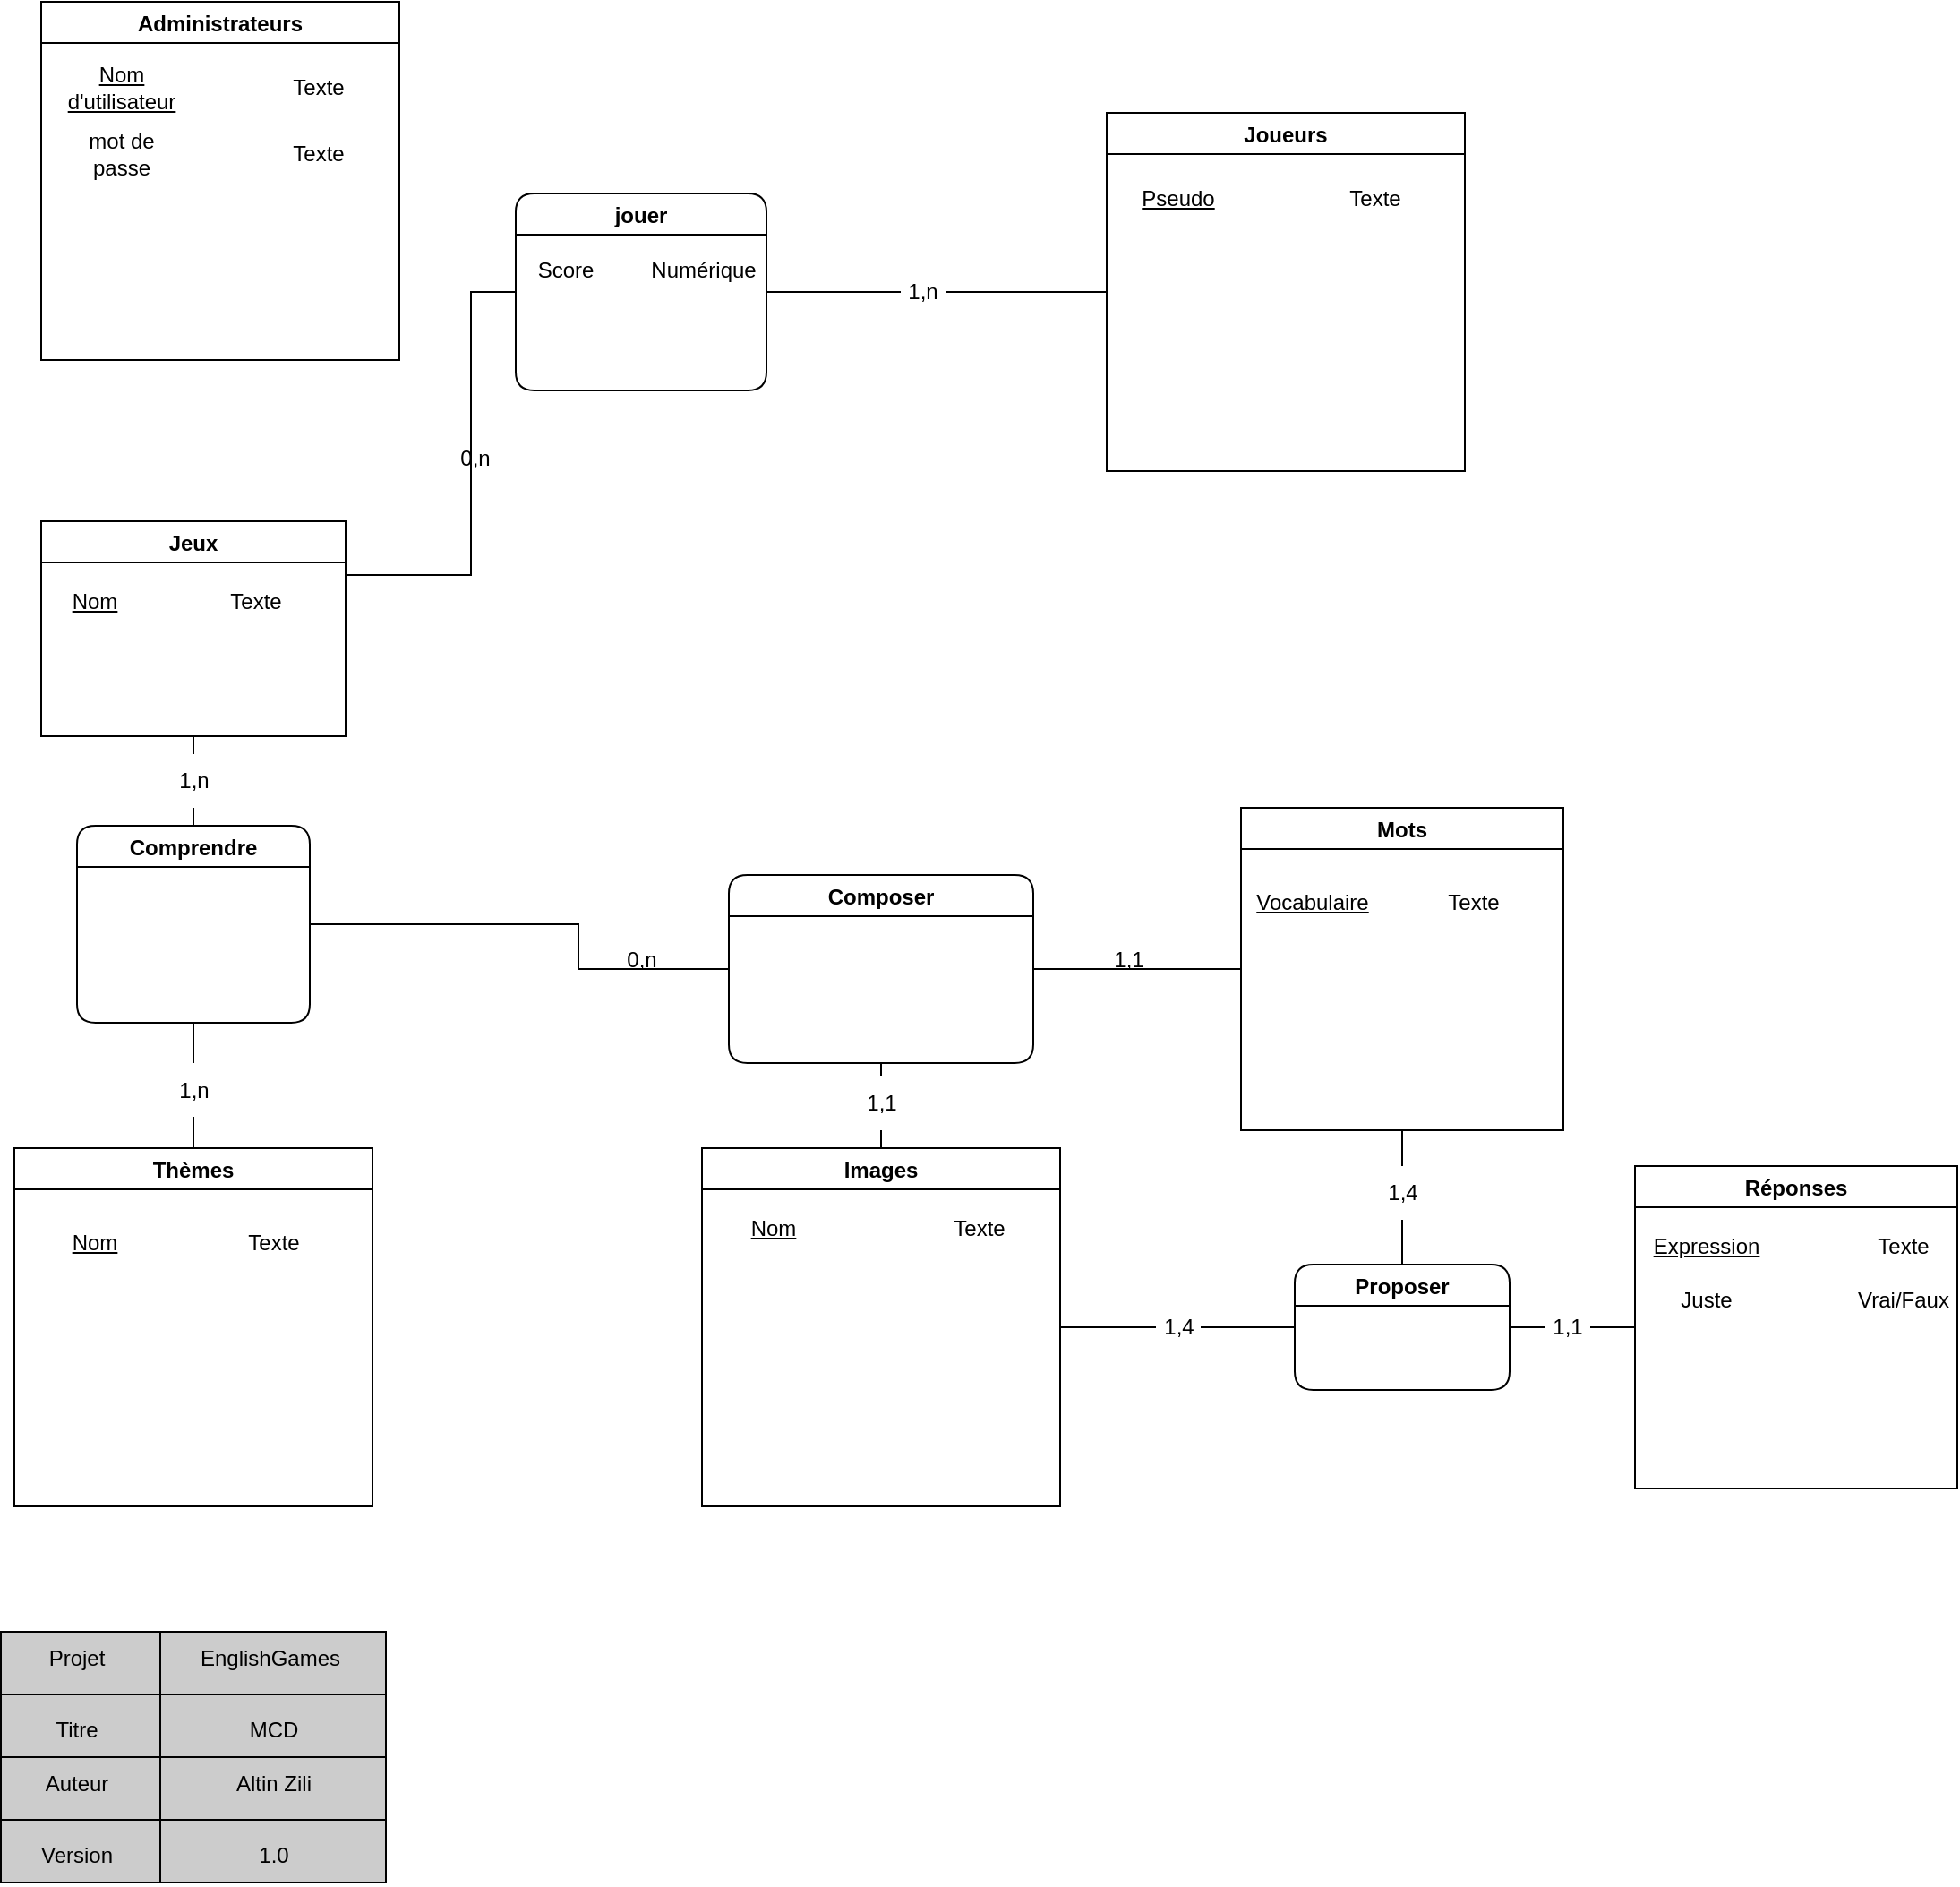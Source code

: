 <mxfile version="16.5.1" type="device"><diagram id="LkeEpmwv1fhadgkWSm8O" name="Page-1"><mxGraphModel dx="1038" dy="1476" grid="1" gridSize="10" guides="1" tooltips="1" connect="1" arrows="1" fold="1" page="1" pageScale="1" pageWidth="1169" pageHeight="827" background="none" math="0" shadow="0"><root><mxCell id="0"/><mxCell id="1" parent="0"/><mxCell id="7w-jMcjyuwnEp5I04G4P-1" value="Jeux" style="swimlane;" parent="1" vertex="1"><mxGeometry x="80" y="-30" width="170" height="120" as="geometry"><mxRectangle x="60" y="80" width="60" height="23" as="alternateBounds"/></mxGeometry></mxCell><mxCell id="7w-jMcjyuwnEp5I04G4P-17" value="Nom" style="text;html=1;strokeColor=none;fillColor=none;align=center;verticalAlign=middle;whiteSpace=wrap;rounded=0;fontStyle=4" parent="7w-jMcjyuwnEp5I04G4P-1" vertex="1"><mxGeometry y="30" width="60" height="30" as="geometry"/></mxCell><mxCell id="7w-jMcjyuwnEp5I04G4P-18" value="Texte" style="text;html=1;strokeColor=none;fillColor=none;align=center;verticalAlign=middle;whiteSpace=wrap;rounded=0;" parent="7w-jMcjyuwnEp5I04G4P-1" vertex="1"><mxGeometry x="90" y="30" width="60" height="30" as="geometry"/></mxCell><mxCell id="7w-jMcjyuwnEp5I04G4P-14" value="Images" style="swimlane;" parent="1" vertex="1"><mxGeometry x="449" y="320" width="200" height="200" as="geometry"/></mxCell><mxCell id="7w-jMcjyuwnEp5I04G4P-16" value="Nom" style="text;html=1;strokeColor=none;fillColor=none;align=center;verticalAlign=middle;whiteSpace=wrap;rounded=0;fontStyle=4" parent="7w-jMcjyuwnEp5I04G4P-14" vertex="1"><mxGeometry x="10" y="30" width="60" height="30" as="geometry"/></mxCell><mxCell id="DaNeo2F8KgyXPIU8U2ck-36" value="Texte" style="text;html=1;strokeColor=none;fillColor=none;align=center;verticalAlign=middle;whiteSpace=wrap;rounded=0;" parent="7w-jMcjyuwnEp5I04G4P-14" vertex="1"><mxGeometry x="130" y="30" width="50" height="30" as="geometry"/></mxCell><mxCell id="7w-jMcjyuwnEp5I04G4P-23" value="Mots" style="swimlane;startSize=23;" parent="1" vertex="1"><mxGeometry x="750" y="130" width="180" height="180" as="geometry"/></mxCell><mxCell id="DaNeo2F8KgyXPIU8U2ck-30" value="Vocabulaire" style="text;html=1;strokeColor=none;fillColor=none;align=center;verticalAlign=middle;whiteSpace=wrap;rounded=0;fontStyle=4" parent="7w-jMcjyuwnEp5I04G4P-23" vertex="1"><mxGeometry x="10" y="37.5" width="60" height="30" as="geometry"/></mxCell><mxCell id="DaNeo2F8KgyXPIU8U2ck-31" value="Texte" style="text;html=1;strokeColor=none;fillColor=none;align=center;verticalAlign=middle;whiteSpace=wrap;rounded=0;" parent="7w-jMcjyuwnEp5I04G4P-23" vertex="1"><mxGeometry x="100" y="37.5" width="60" height="30" as="geometry"/></mxCell><mxCell id="7w-jMcjyuwnEp5I04G4P-24" value="Composer" style="swimlane;rounded=1;" parent="1" vertex="1"><mxGeometry x="464" y="167.5" width="170" height="105" as="geometry"/></mxCell><mxCell id="7w-jMcjyuwnEp5I04G4P-32" value="" style="endArrow=none;html=1;rounded=0;exitX=0.5;exitY=0;exitDx=0;exitDy=0;entryX=0.5;entryY=1;entryDx=0;entryDy=0;startArrow=none;" parent="1" source="DaNeo2F8KgyXPIU8U2ck-63" target="7w-jMcjyuwnEp5I04G4P-24" edge="1"><mxGeometry width="50" height="50" relative="1" as="geometry"><mxPoint x="530" y="352.5" as="sourcePoint"/><mxPoint x="580" y="330" as="targetPoint"/><Array as="points"/></mxGeometry></mxCell><mxCell id="7w-jMcjyuwnEp5I04G4P-33" value="Thèmes" style="swimlane;rounded=0;" parent="1" vertex="1"><mxGeometry x="65" y="320" width="200" height="200" as="geometry"/></mxCell><mxCell id="DaNeo2F8KgyXPIU8U2ck-19" value="Nom" style="text;html=1;strokeColor=none;fillColor=none;align=center;verticalAlign=middle;whiteSpace=wrap;rounded=0;fontStyle=4" parent="7w-jMcjyuwnEp5I04G4P-33" vertex="1"><mxGeometry x="15" y="37.5" width="60" height="30" as="geometry"/></mxCell><mxCell id="DaNeo2F8KgyXPIU8U2ck-20" value="Texte" style="text;html=1;strokeColor=none;fillColor=none;align=center;verticalAlign=middle;whiteSpace=wrap;rounded=0;" parent="7w-jMcjyuwnEp5I04G4P-33" vertex="1"><mxGeometry x="115" y="37.5" width="60" height="30" as="geometry"/></mxCell><mxCell id="7w-jMcjyuwnEp5I04G4P-35" value="" style="endArrow=none;html=1;rounded=0;entryX=0;entryY=0.5;entryDx=0;entryDy=0;exitX=1;exitY=0.5;exitDx=0;exitDy=0;" parent="1" source="DaNeo2F8KgyXPIU8U2ck-6" target="7w-jMcjyuwnEp5I04G4P-24" edge="1"><mxGeometry width="50" height="50" relative="1" as="geometry"><mxPoint x="330" y="195" as="sourcePoint"/><mxPoint x="500" y="190" as="targetPoint"/><Array as="points"><mxPoint x="330" y="195"/><mxPoint x="380" y="195"/><mxPoint x="380" y="210"/><mxPoint x="380" y="220"/></Array></mxGeometry></mxCell><mxCell id="7w-jMcjyuwnEp5I04G4P-36" value="Réponses" style="swimlane;rounded=0;startSize=23;" parent="1" vertex="1"><mxGeometry x="970" y="330" width="180" height="180" as="geometry"/></mxCell><mxCell id="DaNeo2F8KgyXPIU8U2ck-26" value="Expression" style="text;html=1;strokeColor=none;fillColor=none;align=center;verticalAlign=middle;whiteSpace=wrap;rounded=0;fontStyle=4" parent="7w-jMcjyuwnEp5I04G4P-36" vertex="1"><mxGeometry x="10" y="30" width="60" height="30" as="geometry"/></mxCell><mxCell id="DaNeo2F8KgyXPIU8U2ck-28" value="Texte" style="text;html=1;strokeColor=none;fillColor=none;align=center;verticalAlign=middle;whiteSpace=wrap;rounded=0;" parent="7w-jMcjyuwnEp5I04G4P-36" vertex="1"><mxGeometry x="120" y="30" width="60" height="30" as="geometry"/></mxCell><mxCell id="DaNeo2F8KgyXPIU8U2ck-87" value="Juste" style="text;html=1;strokeColor=none;fillColor=none;align=center;verticalAlign=middle;whiteSpace=wrap;rounded=0;" parent="7w-jMcjyuwnEp5I04G4P-36" vertex="1"><mxGeometry x="10" y="60" width="60" height="30" as="geometry"/></mxCell><mxCell id="DaNeo2F8KgyXPIU8U2ck-88" value="Vrai/Faux" style="text;html=1;strokeColor=none;fillColor=none;align=center;verticalAlign=middle;whiteSpace=wrap;rounded=0;" parent="7w-jMcjyuwnEp5I04G4P-36" vertex="1"><mxGeometry x="120" y="60" width="60" height="30" as="geometry"/></mxCell><mxCell id="7w-jMcjyuwnEp5I04G4P-37" value="Joueurs" style="swimlane;rounded=0;startSize=23;" parent="1" vertex="1"><mxGeometry x="675" y="-258" width="200" height="200" as="geometry"/></mxCell><mxCell id="DaNeo2F8KgyXPIU8U2ck-12" value="Pseudo" style="text;html=1;strokeColor=none;fillColor=none;align=center;verticalAlign=middle;whiteSpace=wrap;rounded=0;fontStyle=4" parent="7w-jMcjyuwnEp5I04G4P-37" vertex="1"><mxGeometry x="10" y="33" width="60" height="30" as="geometry"/></mxCell><mxCell id="DaNeo2F8KgyXPIU8U2ck-13" value="Texte" style="text;html=1;strokeColor=none;fillColor=none;align=center;verticalAlign=middle;whiteSpace=wrap;rounded=0;" parent="7w-jMcjyuwnEp5I04G4P-37" vertex="1"><mxGeometry x="120" y="33" width="60" height="30" as="geometry"/></mxCell><mxCell id="7w-jMcjyuwnEp5I04G4P-38" value="Administrateurs" style="swimlane;rounded=0;" parent="1" vertex="1"><mxGeometry x="80" y="-320" width="200" height="200" as="geometry"/></mxCell><mxCell id="DaNeo2F8KgyXPIU8U2ck-9" value="Nom d'utilisateur" style="text;html=1;strokeColor=none;fillColor=none;align=center;verticalAlign=middle;whiteSpace=wrap;rounded=0;fontStyle=4" parent="7w-jMcjyuwnEp5I04G4P-38" vertex="1"><mxGeometry x="15" y="33" width="60" height="30" as="geometry"/></mxCell><mxCell id="DaNeo2F8KgyXPIU8U2ck-11" value="Texte" style="text;html=1;strokeColor=none;fillColor=none;align=center;verticalAlign=middle;whiteSpace=wrap;rounded=0;" parent="7w-jMcjyuwnEp5I04G4P-38" vertex="1"><mxGeometry x="125" y="33" width="60" height="30" as="geometry"/></mxCell><mxCell id="DaNeo2F8KgyXPIU8U2ck-94" value="mot de passe" style="text;html=1;strokeColor=none;fillColor=none;align=center;verticalAlign=middle;whiteSpace=wrap;rounded=0;" parent="7w-jMcjyuwnEp5I04G4P-38" vertex="1"><mxGeometry x="15" y="70" width="60" height="30" as="geometry"/></mxCell><mxCell id="DaNeo2F8KgyXPIU8U2ck-95" value="Texte" style="text;html=1;strokeColor=none;fillColor=none;align=center;verticalAlign=middle;whiteSpace=wrap;rounded=0;" parent="7w-jMcjyuwnEp5I04G4P-38" vertex="1"><mxGeometry x="125" y="70" width="60" height="30" as="geometry"/></mxCell><mxCell id="7w-jMcjyuwnEp5I04G4P-31" value="" style="endArrow=none;html=1;rounded=0;entryX=0;entryY=0.5;entryDx=0;entryDy=0;exitX=1;exitY=0.5;exitDx=0;exitDy=0;" parent="1" source="7w-jMcjyuwnEp5I04G4P-24" target="7w-jMcjyuwnEp5I04G4P-23" edge="1"><mxGeometry width="50" height="50" relative="1" as="geometry"><mxPoint x="670" y="250" as="sourcePoint"/><mxPoint x="690" y="280" as="targetPoint"/></mxGeometry></mxCell><mxCell id="DaNeo2F8KgyXPIU8U2ck-6" value="Comprendre" style="swimlane;rounded=1;" parent="1" vertex="1"><mxGeometry x="100" y="140" width="130" height="110" as="geometry"/></mxCell><mxCell id="DaNeo2F8KgyXPIU8U2ck-7" value="" style="endArrow=none;html=1;rounded=0;exitX=0.5;exitY=0;exitDx=0;exitDy=0;entryX=0.5;entryY=1;entryDx=0;entryDy=0;startArrow=none;" parent="1" source="DaNeo2F8KgyXPIU8U2ck-44" target="7w-jMcjyuwnEp5I04G4P-1" edge="1"><mxGeometry width="50" height="50" relative="1" as="geometry"><mxPoint x="200" y="130" as="sourcePoint"/><mxPoint x="200" y="110" as="targetPoint"/><Array as="points"/></mxGeometry></mxCell><mxCell id="DaNeo2F8KgyXPIU8U2ck-8" value="" style="endArrow=none;html=1;rounded=0;entryX=0.5;entryY=1;entryDx=0;entryDy=0;exitX=0.5;exitY=0;exitDx=0;exitDy=0;startArrow=none;" parent="1" source="DaNeo2F8KgyXPIU8U2ck-48" target="DaNeo2F8KgyXPIU8U2ck-6" edge="1"><mxGeometry width="50" height="50" relative="1" as="geometry"><mxPoint x="200" y="280" as="sourcePoint"/><mxPoint x="200" y="260" as="targetPoint"/></mxGeometry></mxCell><mxCell id="DaNeo2F8KgyXPIU8U2ck-17" value="jouer" style="swimlane;rounded=1;startSize=23;" parent="1" vertex="1"><mxGeometry x="345" y="-213" width="140" height="110" as="geometry"/></mxCell><mxCell id="DaNeo2F8KgyXPIU8U2ck-14" value="Score" style="text;html=1;strokeColor=none;fillColor=none;align=center;verticalAlign=middle;whiteSpace=wrap;rounded=0;" parent="DaNeo2F8KgyXPIU8U2ck-17" vertex="1"><mxGeometry x="-2.5" y="28" width="60" height="30" as="geometry"/></mxCell><mxCell id="DaNeo2F8KgyXPIU8U2ck-15" value="Numérique" style="text;html=1;strokeColor=none;fillColor=none;align=center;verticalAlign=middle;whiteSpace=wrap;rounded=0;" parent="DaNeo2F8KgyXPIU8U2ck-17" vertex="1"><mxGeometry x="75" y="28" width="60" height="30" as="geometry"/></mxCell><mxCell id="DaNeo2F8KgyXPIU8U2ck-44" value="1,n" style="text;html=1;strokeColor=none;fillColor=none;align=center;verticalAlign=middle;whiteSpace=wrap;rounded=0;" parent="1" vertex="1"><mxGeometry x="152.5" y="100" width="25" height="30" as="geometry"/></mxCell><mxCell id="DaNeo2F8KgyXPIU8U2ck-47" value="" style="endArrow=none;html=1;rounded=0;exitX=0.5;exitY=0;exitDx=0;exitDy=0;entryX=0.5;entryY=1;entryDx=0;entryDy=0;" parent="1" source="DaNeo2F8KgyXPIU8U2ck-6" target="DaNeo2F8KgyXPIU8U2ck-44" edge="1"><mxGeometry width="50" height="50" relative="1" as="geometry"><mxPoint x="165" y="140" as="sourcePoint"/><mxPoint x="165" y="90" as="targetPoint"/><Array as="points"/></mxGeometry></mxCell><mxCell id="DaNeo2F8KgyXPIU8U2ck-48" value="1,n" style="text;html=1;strokeColor=none;fillColor=none;align=center;verticalAlign=middle;whiteSpace=wrap;rounded=0;" parent="1" vertex="1"><mxGeometry x="152.5" y="272.5" width="25" height="30" as="geometry"/></mxCell><mxCell id="DaNeo2F8KgyXPIU8U2ck-50" value="" style="endArrow=none;html=1;rounded=0;entryX=0.5;entryY=1;entryDx=0;entryDy=0;exitX=0.5;exitY=0;exitDx=0;exitDy=0;" parent="1" source="7w-jMcjyuwnEp5I04G4P-33" target="DaNeo2F8KgyXPIU8U2ck-48" edge="1"><mxGeometry width="50" height="50" relative="1" as="geometry"><mxPoint x="165" y="320" as="sourcePoint"/><mxPoint x="165" y="250" as="targetPoint"/></mxGeometry></mxCell><mxCell id="DaNeo2F8KgyXPIU8U2ck-57" value="" style="endArrow=none;html=1;rounded=0;exitX=1;exitY=0.25;exitDx=0;exitDy=0;entryX=0;entryY=0.5;entryDx=0;entryDy=0;" parent="1" source="7w-jMcjyuwnEp5I04G4P-1" target="DaNeo2F8KgyXPIU8U2ck-17" edge="1"><mxGeometry width="50" height="50" relative="1" as="geometry"><mxPoint x="275" y="-30" as="sourcePoint"/><mxPoint x="325" y="-80" as="targetPoint"/><Array as="points"><mxPoint x="320"/><mxPoint x="320" y="-158"/></Array></mxGeometry></mxCell><mxCell id="DaNeo2F8KgyXPIU8U2ck-52" value="0,n" style="text;html=1;strokeColor=none;fillColor=none;align=center;verticalAlign=middle;whiteSpace=wrap;rounded=0;" parent="1" vertex="1"><mxGeometry x="310" y="-80" width="25" height="30" as="geometry"/></mxCell><mxCell id="DaNeo2F8KgyXPIU8U2ck-60" value="0,n" style="text;html=1;strokeColor=none;fillColor=none;align=center;verticalAlign=middle;whiteSpace=wrap;rounded=0;" parent="1" vertex="1"><mxGeometry x="402.5" y="200" width="25" height="30" as="geometry"/></mxCell><mxCell id="DaNeo2F8KgyXPIU8U2ck-64" value="1,1" style="text;html=1;strokeColor=none;fillColor=none;align=center;verticalAlign=middle;whiteSpace=wrap;rounded=0;" parent="1" vertex="1"><mxGeometry x="675" y="200" width="25" height="30" as="geometry"/></mxCell><mxCell id="DaNeo2F8KgyXPIU8U2ck-63" value="1,1" style="text;html=1;strokeColor=none;fillColor=none;align=center;verticalAlign=middle;whiteSpace=wrap;rounded=0;" parent="1" vertex="1"><mxGeometry x="536.5" y="280" width="25" height="30" as="geometry"/></mxCell><mxCell id="DaNeo2F8KgyXPIU8U2ck-66" value="" style="endArrow=none;html=1;rounded=0;exitX=0.5;exitY=0;exitDx=0;exitDy=0;entryX=0.5;entryY=1;entryDx=0;entryDy=0;" parent="1" source="7w-jMcjyuwnEp5I04G4P-14" target="DaNeo2F8KgyXPIU8U2ck-63" edge="1"><mxGeometry width="50" height="50" relative="1" as="geometry"><mxPoint x="549" y="320" as="sourcePoint"/><mxPoint x="549" y="272.5" as="targetPoint"/><Array as="points"/></mxGeometry></mxCell><mxCell id="DaNeo2F8KgyXPIU8U2ck-72" value="Proposer" style="swimlane;rounded=1;" parent="1" vertex="1"><mxGeometry x="780" y="385" width="120" height="70" as="geometry"/></mxCell><mxCell id="DaNeo2F8KgyXPIU8U2ck-82" value="" style="endArrow=none;html=1;rounded=0;exitX=1;exitY=0.5;exitDx=0;exitDy=0;entryX=0;entryY=0.5;entryDx=0;entryDy=0;startArrow=none;" parent="1" source="DaNeo2F8KgyXPIU8U2ck-90" target="DaNeo2F8KgyXPIU8U2ck-72" edge="1"><mxGeometry width="50" height="50" relative="1" as="geometry"><mxPoint x="675" y="420" as="sourcePoint"/><mxPoint x="725" y="370" as="targetPoint"/></mxGeometry></mxCell><mxCell id="DaNeo2F8KgyXPIU8U2ck-83" value="" style="endArrow=none;html=1;rounded=0;exitX=1;exitY=0.5;exitDx=0;exitDy=0;entryX=0;entryY=0.5;entryDx=0;entryDy=0;startArrow=none;" parent="1" source="DaNeo2F8KgyXPIU8U2ck-58" target="7w-jMcjyuwnEp5I04G4P-37" edge="1"><mxGeometry width="50" height="50" relative="1" as="geometry"><mxPoint x="536.5" y="-133" as="sourcePoint"/><mxPoint x="586.5" y="-183" as="targetPoint"/></mxGeometry></mxCell><mxCell id="DaNeo2F8KgyXPIU8U2ck-58" value="1,n" style="text;html=1;strokeColor=none;fillColor=none;align=center;verticalAlign=middle;whiteSpace=wrap;rounded=0;" parent="1" vertex="1"><mxGeometry x="560" y="-173" width="25" height="30" as="geometry"/></mxCell><mxCell id="DaNeo2F8KgyXPIU8U2ck-84" value="" style="endArrow=none;html=1;rounded=0;exitX=1;exitY=0.5;exitDx=0;exitDy=0;entryX=0;entryY=0.5;entryDx=0;entryDy=0;" parent="1" source="DaNeo2F8KgyXPIU8U2ck-17" target="DaNeo2F8KgyXPIU8U2ck-58" edge="1"><mxGeometry width="50" height="50" relative="1" as="geometry"><mxPoint x="485" y="-158" as="sourcePoint"/><mxPoint x="675" y="-158" as="targetPoint"/></mxGeometry></mxCell><mxCell id="DaNeo2F8KgyXPIU8U2ck-85" value="" style="endArrow=none;html=1;rounded=0;entryX=0.5;entryY=1;entryDx=0;entryDy=0;exitX=0.5;exitY=0;exitDx=0;exitDy=0;startArrow=none;" parent="1" source="DaNeo2F8KgyXPIU8U2ck-91" target="7w-jMcjyuwnEp5I04G4P-23" edge="1"><mxGeometry width="50" height="50" relative="1" as="geometry"><mxPoint x="805" y="370" as="sourcePoint"/><mxPoint x="855" y="320" as="targetPoint"/></mxGeometry></mxCell><mxCell id="DaNeo2F8KgyXPIU8U2ck-86" value="" style="endArrow=none;html=1;rounded=0;exitX=1;exitY=0.5;exitDx=0;exitDy=0;entryX=0;entryY=0.5;entryDx=0;entryDy=0;startArrow=none;" parent="1" source="DaNeo2F8KgyXPIU8U2ck-62" target="7w-jMcjyuwnEp5I04G4P-36" edge="1"><mxGeometry width="50" height="50" relative="1" as="geometry"><mxPoint x="910" y="445" as="sourcePoint"/><mxPoint x="960" y="395" as="targetPoint"/></mxGeometry></mxCell><mxCell id="DaNeo2F8KgyXPIU8U2ck-62" value="1,1" style="text;html=1;strokeColor=none;fillColor=none;align=center;verticalAlign=middle;whiteSpace=wrap;rounded=0;" parent="1" vertex="1"><mxGeometry x="920" y="405" width="25" height="30" as="geometry"/></mxCell><mxCell id="DaNeo2F8KgyXPIU8U2ck-89" value="" style="endArrow=none;html=1;rounded=0;exitX=1;exitY=0.5;exitDx=0;exitDy=0;entryX=0;entryY=0.5;entryDx=0;entryDy=0;" parent="1" source="DaNeo2F8KgyXPIU8U2ck-72" target="DaNeo2F8KgyXPIU8U2ck-62" edge="1"><mxGeometry width="50" height="50" relative="1" as="geometry"><mxPoint x="900" y="420" as="sourcePoint"/><mxPoint x="970" y="420" as="targetPoint"/></mxGeometry></mxCell><mxCell id="DaNeo2F8KgyXPIU8U2ck-91" value="1,4" style="text;html=1;strokeColor=none;fillColor=none;align=center;verticalAlign=middle;whiteSpace=wrap;rounded=0;" parent="1" vertex="1"><mxGeometry x="827.5" y="330" width="25" height="30" as="geometry"/></mxCell><mxCell id="DaNeo2F8KgyXPIU8U2ck-92" value="" style="endArrow=none;html=1;rounded=0;entryX=0.5;entryY=1;entryDx=0;entryDy=0;exitX=0.5;exitY=0;exitDx=0;exitDy=0;" parent="1" source="DaNeo2F8KgyXPIU8U2ck-72" target="DaNeo2F8KgyXPIU8U2ck-91" edge="1"><mxGeometry width="50" height="50" relative="1" as="geometry"><mxPoint x="840" y="385" as="sourcePoint"/><mxPoint x="840" y="310" as="targetPoint"/></mxGeometry></mxCell><mxCell id="DaNeo2F8KgyXPIU8U2ck-90" value="1,4" style="text;html=1;strokeColor=none;fillColor=none;align=center;verticalAlign=middle;whiteSpace=wrap;rounded=0;" parent="1" vertex="1"><mxGeometry x="702.5" y="405" width="25" height="30" as="geometry"/></mxCell><mxCell id="DaNeo2F8KgyXPIU8U2ck-93" value="" style="endArrow=none;html=1;rounded=0;exitX=1;exitY=0.5;exitDx=0;exitDy=0;entryX=0;entryY=0.5;entryDx=0;entryDy=0;" parent="1" source="7w-jMcjyuwnEp5I04G4P-14" target="DaNeo2F8KgyXPIU8U2ck-90" edge="1"><mxGeometry width="50" height="50" relative="1" as="geometry"><mxPoint x="649" y="420" as="sourcePoint"/><mxPoint x="780" y="420" as="targetPoint"/></mxGeometry></mxCell><mxCell id="xtxWEx41tdScpibrSnzw-7" value="" style="group;fillColor=#CCCCCC;strokeColor=#6c8ebf;" parent="1" vertex="1" connectable="0"><mxGeometry x="57.5" y="590" width="215" height="140" as="geometry"/></mxCell><mxCell id="xtxWEx41tdScpibrSnzw-1" value="" style="rounded=0;whiteSpace=wrap;html=1;fillColor=#CCCCCC;" parent="xtxWEx41tdScpibrSnzw-7" vertex="1"><mxGeometry width="215" height="140" as="geometry"/></mxCell><mxCell id="xtxWEx41tdScpibrSnzw-2" value="" style="endArrow=none;html=1;rounded=0;exitX=0;exitY=0.25;exitDx=0;exitDy=0;entryX=1;entryY=0.25;entryDx=0;entryDy=0;" parent="xtxWEx41tdScpibrSnzw-7" source="xtxWEx41tdScpibrSnzw-1" target="xtxWEx41tdScpibrSnzw-1" edge="1"><mxGeometry width="50" height="50" relative="1" as="geometry"><mxPoint x="395" y="150" as="sourcePoint"/><mxPoint x="445" y="100" as="targetPoint"/></mxGeometry></mxCell><mxCell id="xtxWEx41tdScpibrSnzw-3" value="" style="endArrow=none;html=1;rounded=0;exitX=0;exitY=0.5;exitDx=0;exitDy=0;entryX=1;entryY=0.5;entryDx=0;entryDy=0;" parent="xtxWEx41tdScpibrSnzw-7" source="xtxWEx41tdScpibrSnzw-1" target="xtxWEx41tdScpibrSnzw-1" edge="1"><mxGeometry width="50" height="50" relative="1" as="geometry"><mxPoint x="5" y="80" as="sourcePoint"/><mxPoint x="225" y="80" as="targetPoint"/></mxGeometry></mxCell><mxCell id="xtxWEx41tdScpibrSnzw-5" value="" style="endArrow=none;html=1;rounded=0;exitX=0;exitY=0.75;exitDx=0;exitDy=0;entryX=1;entryY=0.75;entryDx=0;entryDy=0;" parent="xtxWEx41tdScpibrSnzw-7" source="xtxWEx41tdScpibrSnzw-1" target="xtxWEx41tdScpibrSnzw-1" edge="1"><mxGeometry width="50" height="50" relative="1" as="geometry"><mxPoint x="-5" y="120" as="sourcePoint"/><mxPoint x="215" y="120" as="targetPoint"/></mxGeometry></mxCell><mxCell id="xtxWEx41tdScpibrSnzw-6" value="" style="endArrow=none;html=1;rounded=0;" parent="xtxWEx41tdScpibrSnzw-7" edge="1"><mxGeometry width="50" height="50" relative="1" as="geometry"><mxPoint x="89" y="140" as="sourcePoint"/><mxPoint x="89" as="targetPoint"/><Array as="points"/></mxGeometry></mxCell><mxCell id="xtxWEx41tdScpibrSnzw-8" value="Projet&lt;span style=&quot;color: rgba(0 , 0 , 0 , 0) ; font-family: monospace ; font-size: 0px&quot;&gt;%3CmxGraphModel%3E%3Croot%3E%3CmxCell%20id%3D%220%22%2F%3E%3CmxCell%20id%3D%221%22%20parent%3D%220%22%2F%3E%3CmxCell%20id%3D%222%22%20value%3D%22%22%20style%3D%22endArrow%3Dnone%3Bhtml%3D1%3Brounded%3D0%3BexitX%3D0%3BexitY%3D0.25%3BexitDx%3D0%3BexitDy%3D0%3BentryX%3D1%3BentryY%3D0.25%3BentryDx%3D0%3BentryDy%3D0%3B%22%20edge%3D%221%22%20parent%3D%221%22%3E%3CmxGeometry%20width%3D%2250%22%20height%3D%2250%22%20relative%3D%221%22%20as%3D%22geometry%22%3E%3CmxPoint%20x%3D%2250%22%20y%3D%22675%22%20as%3D%22sourcePoint%22%2F%3E%3CmxPoint%20x%3D%22270%22%20y%3D%22675%22%20as%3D%22targetPoint%22%2F%3E%3C%2FmxGeometry%3E%3C%2FmxCell%3E%3C%2Froot%3E%3C%2FmxGraphModel%3E&lt;/span&gt;&lt;span style=&quot;color: rgba(0 , 0 , 0 , 0) ; font-family: monospace ; font-size: 0px&quot;&gt;%3CmxGraphModel%3E%3Croot%3E%3CmxCell%20id%3D%220%22%2F%3E%3CmxCell%20id%3D%221%22%20parent%3D%220%22%2F%3E%3CmxCell%20id%3D%222%22%20value%3D%22%22%20style%3D%22endArrow%3Dnone%3Bhtml%3D1%3Brounded%3D0%3BexitX%3D0%3BexitY%3D0.25%3BexitDx%3D0%3BexitDy%3D0%3BentryX%3D1%3BentryY%3D0.25%3BentryDx%3D0%3BentryDy%3D0%3B%22%20edge%3D%221%22%20parent%3D%221%22%3E%3CmxGeometry%20width%3D%2250%22%20height%3D%2250%22%20relative%3D%221%22%20as%3D%22geometry%22%3E%3CmxPoint%20x%3D%2250%22%20y%3D%22675%22%20as%3D%22sourcePoint%22%2F%3E%3CmxPoint%20x%3D%22270%22%20y%3D%22675%22%20as%3D%22targetPoint%22%2F%3E%3C%2FmxGeometry%3E%3C%2FmxCell%3E%3C%2Froot%3E%3C%2FmxGraphModel%3E&lt;/span&gt;" style="text;html=1;strokeColor=none;fillColor=none;align=center;verticalAlign=middle;whiteSpace=wrap;rounded=0;" parent="xtxWEx41tdScpibrSnzw-7" vertex="1"><mxGeometry x="12.5" width="60" height="30" as="geometry"/></mxCell><mxCell id="xtxWEx41tdScpibrSnzw-11" value="Version" style="text;html=1;strokeColor=none;fillColor=none;align=center;verticalAlign=middle;whiteSpace=wrap;rounded=0;" parent="xtxWEx41tdScpibrSnzw-7" vertex="1"><mxGeometry x="12.5" y="110" width="60" height="30" as="geometry"/></mxCell><mxCell id="xtxWEx41tdScpibrSnzw-10" value="Auteur" style="text;html=1;strokeColor=none;fillColor=none;align=center;verticalAlign=middle;whiteSpace=wrap;rounded=0;" parent="xtxWEx41tdScpibrSnzw-7" vertex="1"><mxGeometry x="12.5" y="70" width="60" height="30" as="geometry"/></mxCell><mxCell id="xtxWEx41tdScpibrSnzw-9" value="Titre" style="text;html=1;strokeColor=none;fillColor=none;align=center;verticalAlign=middle;whiteSpace=wrap;rounded=0;" parent="xtxWEx41tdScpibrSnzw-7" vertex="1"><mxGeometry x="12.5" y="40" width="60" height="30" as="geometry"/></mxCell><mxCell id="xtxWEx41tdScpibrSnzw-15" value="1.0" style="text;html=1;strokeColor=none;fillColor=none;align=center;verticalAlign=middle;whiteSpace=wrap;rounded=0;" parent="xtxWEx41tdScpibrSnzw-7" vertex="1"><mxGeometry x="122.5" y="110" width="60" height="30" as="geometry"/></mxCell><mxCell id="xtxWEx41tdScpibrSnzw-14" value="Altin Zili" style="text;html=1;strokeColor=none;fillColor=none;align=center;verticalAlign=middle;whiteSpace=wrap;rounded=0;" parent="xtxWEx41tdScpibrSnzw-7" vertex="1"><mxGeometry x="122.5" y="70" width="60" height="30" as="geometry"/></mxCell><mxCell id="xtxWEx41tdScpibrSnzw-13" value="MCD" style="text;html=1;strokeColor=none;fillColor=none;align=center;verticalAlign=middle;whiteSpace=wrap;rounded=0;" parent="xtxWEx41tdScpibrSnzw-7" vertex="1"><mxGeometry x="122.5" y="40" width="60" height="30" as="geometry"/></mxCell><mxCell id="xtxWEx41tdScpibrSnzw-12" value="EnglishGames" style="text;html=1;strokeColor=none;fillColor=none;align=center;verticalAlign=middle;whiteSpace=wrap;rounded=0;" parent="1" vertex="1"><mxGeometry x="178" y="590" width="60" height="30" as="geometry"/></mxCell></root></mxGraphModel></diagram></mxfile>